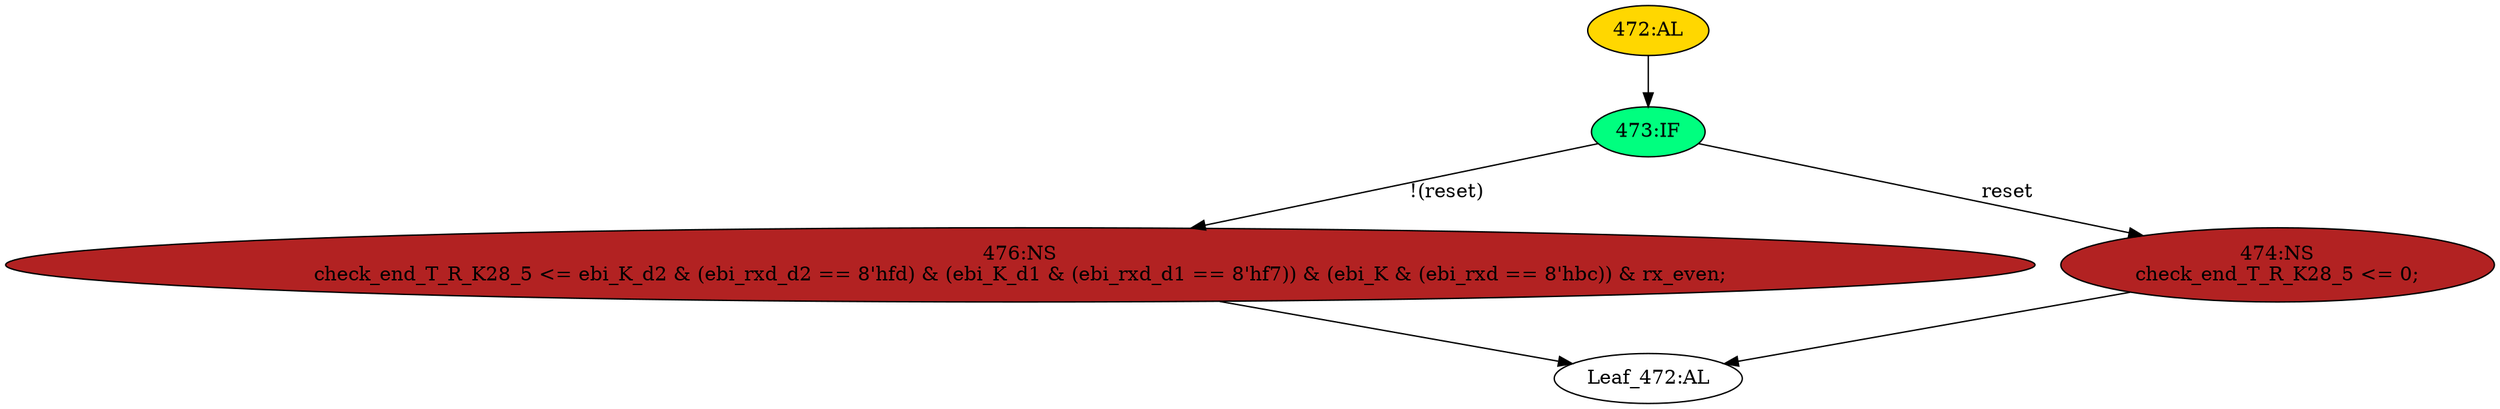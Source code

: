 strict digraph "" {
	node [label="\N"];
	"476:NS"	 [ast="<pyverilog.vparser.ast.NonblockingSubstitution object at 0x7f702a73b210>",
		fillcolor=firebrick,
		label="476:NS
check_end_T_R_K28_5 <= ebi_K_d2 & (ebi_rxd_d2 == 8'hfd) & (ebi_K_d1 & (ebi_rxd_d1 == 8'hf7)) & (ebi_K & (ebi_rxd == 8'hbc)) & \
rx_even;",
		statements="[<pyverilog.vparser.ast.NonblockingSubstitution object at 0x7f702a73b210>]",
		style=filled,
		typ=NonblockingSubstitution];
	"Leaf_472:AL"	 [def_var="['check_end_T_R_K28_5']",
		label="Leaf_472:AL"];
	"476:NS" -> "Leaf_472:AL"	 [cond="[]",
		lineno=None];
	"472:AL"	 [ast="<pyverilog.vparser.ast.Always object at 0x7f702a73b590>",
		clk_sens=True,
		fillcolor=gold,
		label="472:AL",
		sens="['ck', 'reset']",
		statements="[]",
		style=filled,
		typ=Always,
		use_var="['reset', 'rx_even', 'ebi_rxd_d2', 'ebi_K', 'ebi_rxd_d1', 'ebi_rxd', 'ebi_K_d2', 'ebi_K_d1']"];
	"473:IF"	 [ast="<pyverilog.vparser.ast.IfStatement object at 0x7f702a73b610>",
		fillcolor=springgreen,
		label="473:IF",
		statements="[]",
		style=filled,
		typ=IfStatement];
	"472:AL" -> "473:IF"	 [cond="[]",
		lineno=None];
	"474:NS"	 [ast="<pyverilog.vparser.ast.NonblockingSubstitution object at 0x7f702a73be10>",
		fillcolor=firebrick,
		label="474:NS
check_end_T_R_K28_5 <= 0;",
		statements="[<pyverilog.vparser.ast.NonblockingSubstitution object at 0x7f702a73be10>]",
		style=filled,
		typ=NonblockingSubstitution];
	"474:NS" -> "Leaf_472:AL"	 [cond="[]",
		lineno=None];
	"473:IF" -> "476:NS"	 [cond="['reset']",
		label="!(reset)",
		lineno=473];
	"473:IF" -> "474:NS"	 [cond="['reset']",
		label=reset,
		lineno=473];
}
